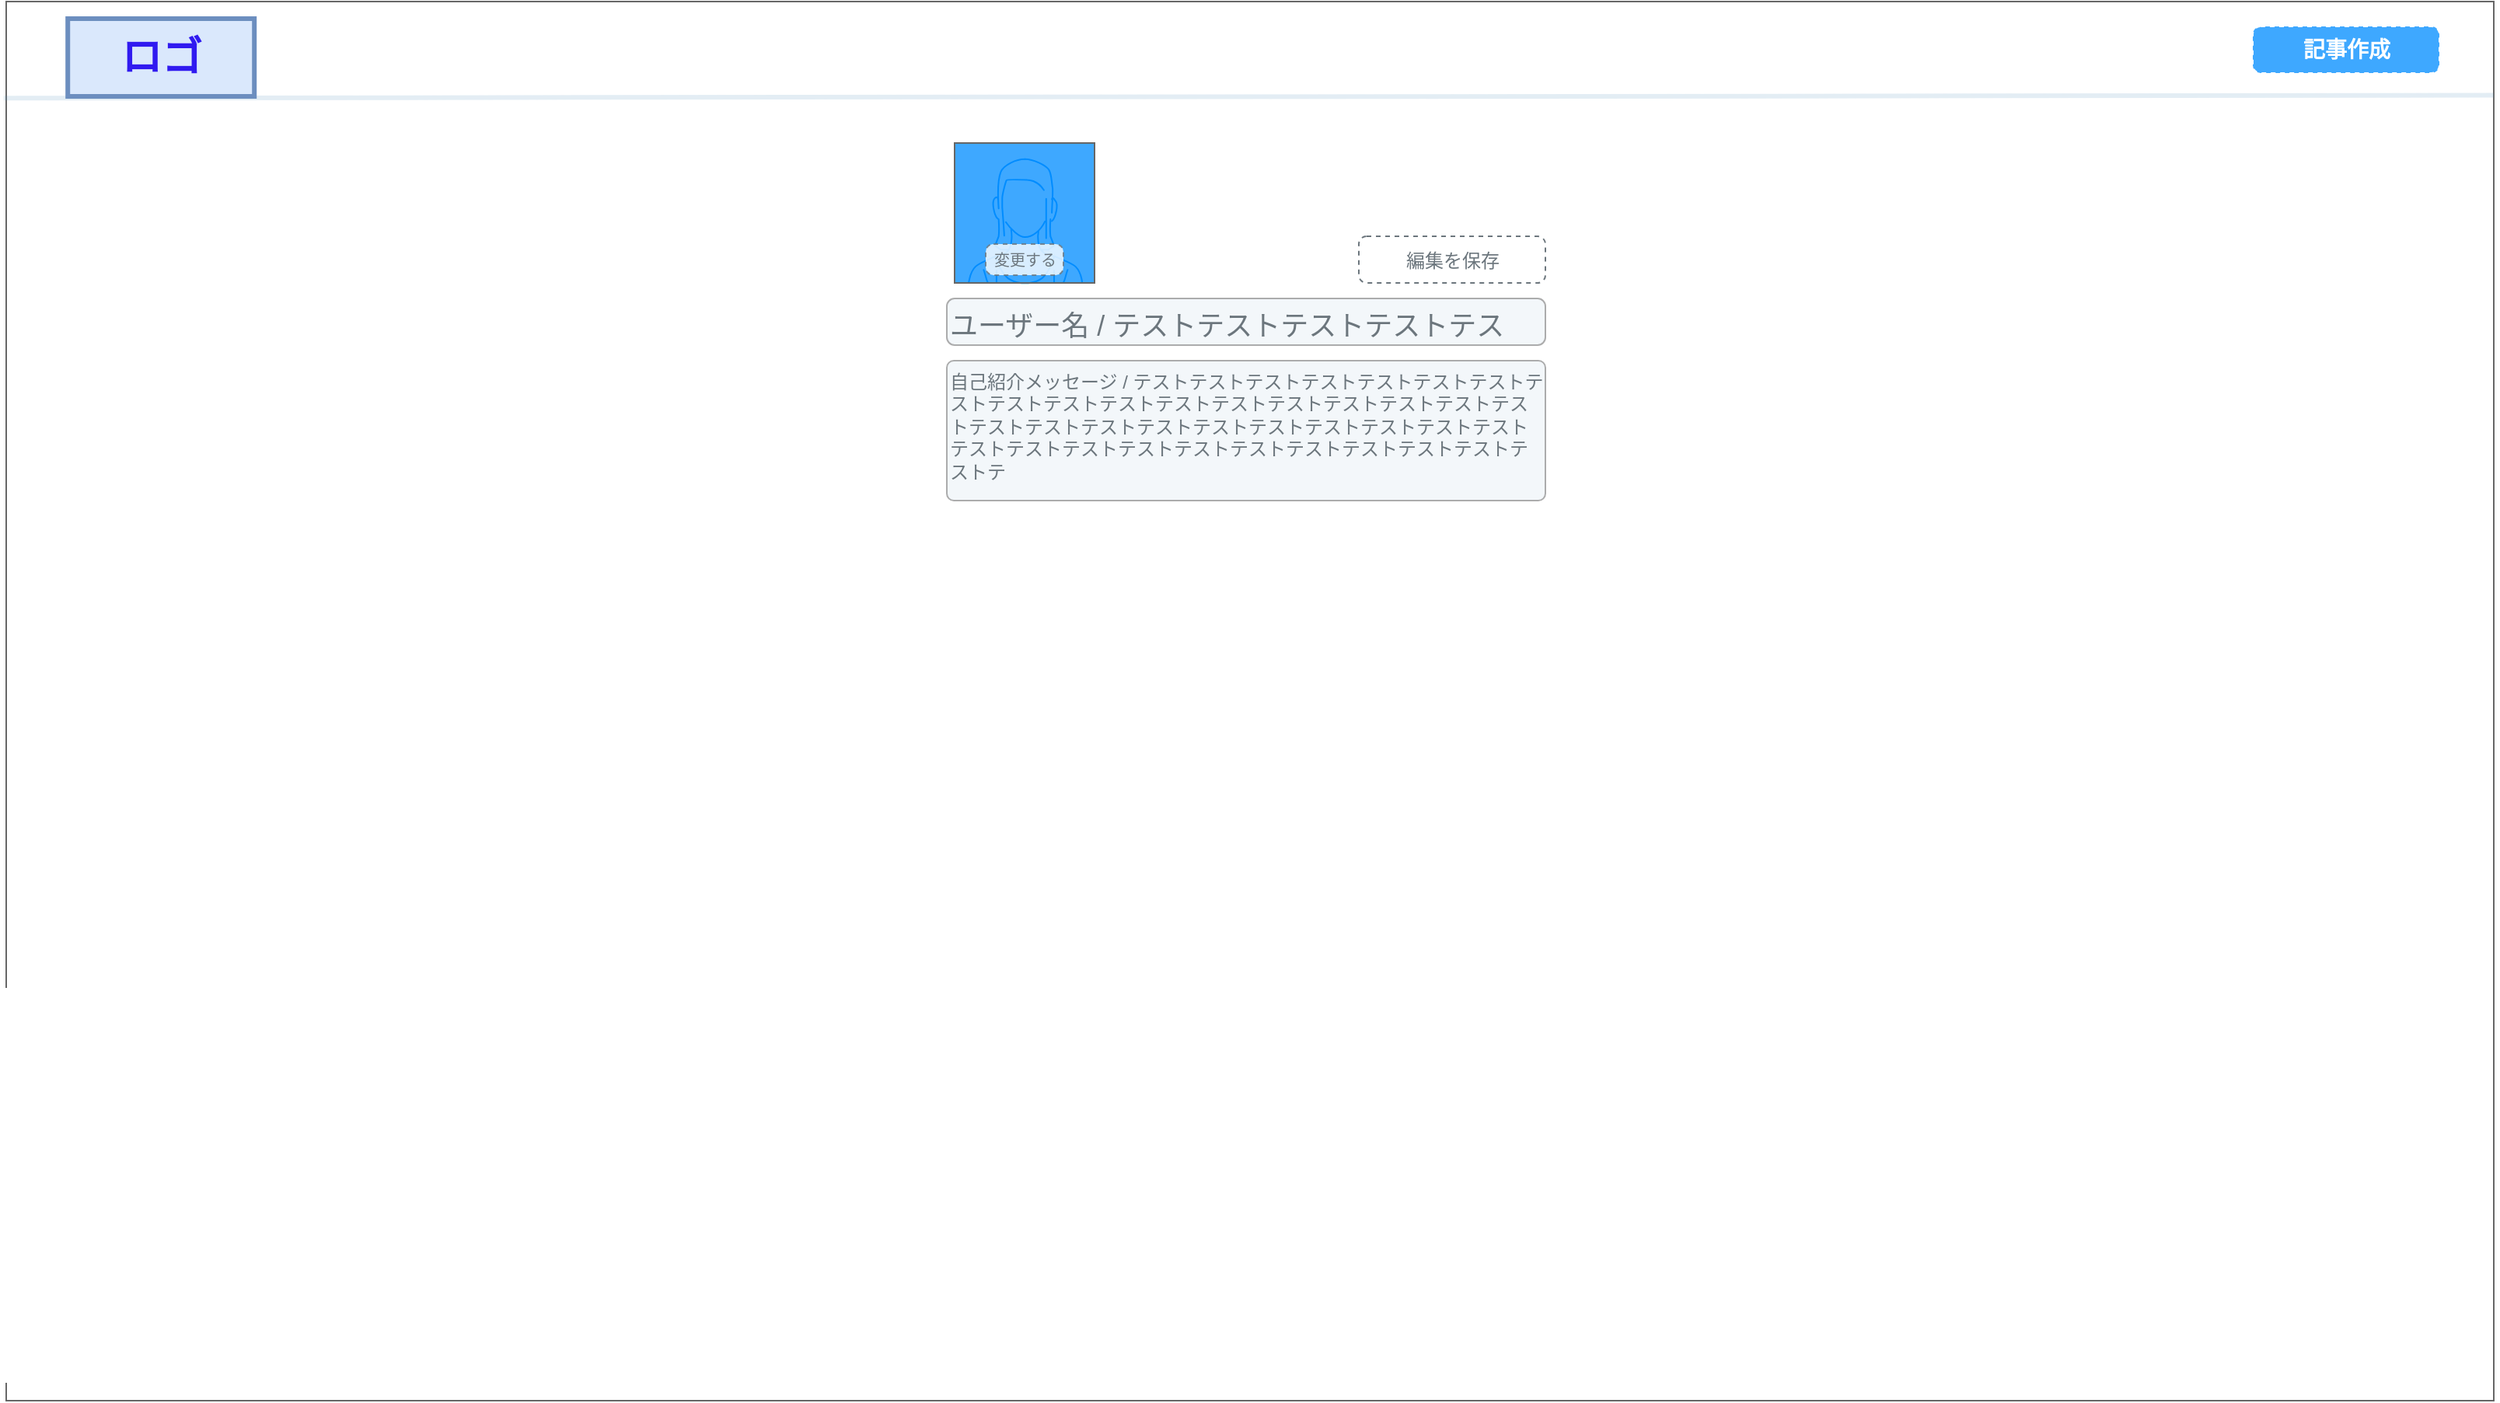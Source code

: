 <mxfile>
    <diagram id="WWbYQ2NUVVgn80VWuXI2" name="ページ1">
        <mxGraphModel dx="2729" dy="1345" grid="1" gridSize="10" guides="1" tooltips="1" connect="1" arrows="1" fold="1" page="1" pageScale="1" pageWidth="1600" pageHeight="900" math="0" shadow="0">
            <root>
                <mxCell id="0"/>
                <mxCell id="1" parent="0"/>
                <mxCell id="2" value="&lt;div class=&quot;sessionsLayoutHeader_title&quot; style=&quot;box-sizing: inherit ; margin: 30px 0px ; letter-spacing: 1px ; font-size: 36px ; font-weight: 400 ; color: rgb(74 , 74 , 74) ; font-style: normal ; text-indent: 0px ; text-transform: none ; word-spacing: 0px ; background-color: rgb(255 , 255 , 255)&quot;&gt;&lt;br&gt;&lt;/div&gt;" style="html=1;shadow=0;dashed=0;fontSize=16;align=left;spacing=15;container=0;fillColor=#fff;fontColor=#333333;strokeColor=#666666;" parent="1" vertex="1">
                    <mxGeometry y="-1" width="1600" height="900" as="geometry"/>
                </mxCell>
                <mxCell id="13" value="" style="endArrow=none;html=1;strokeColor=#5c93bb2b;strokeWidth=3;entryX=1;entryY=0.067;entryDx=0;entryDy=0;entryPerimeter=0;exitX=-0.001;exitY=0.069;exitDx=0;exitDy=0;exitPerimeter=0;" parent="1" source="2" target="2" edge="1">
                    <mxGeometry width="50" height="50" relative="1" as="geometry">
                        <mxPoint x="-0.4" y="70" as="sourcePoint"/>
                        <mxPoint x="1759.6" as="targetPoint"/>
                    </mxGeometry>
                </mxCell>
                <mxCell id="14" value="ロゴ" style="rounded=0;whiteSpace=wrap;html=1;strokeWidth=3;fillColor=#dae8fc;strokeColor=#6c8ebf;fontStyle=1;fontSize=26;labelBackgroundColor=none;fontColor=#301AF0;" parent="1" vertex="1">
                    <mxGeometry x="39.6" y="10" width="120" height="50" as="geometry"/>
                </mxCell>
                <mxCell id="20" value="&lt;font style=&quot;font-size: 12px&quot;&gt;編集を保存&lt;/font&gt;" style="html=1;shadow=0;dashed=1;shape=mxgraph.bootstrap.rrect;rSize=5;fillColor=#fff;strokeColor=#6c767d;align=center;spacing=15;fontSize=14;fontColor=#6c767d;" parent="1" vertex="1">
                    <mxGeometry x="870" y="150" width="120" height="30" as="geometry"/>
                </mxCell>
                <mxCell id="25" value="" style="verticalLabelPosition=bottom;shadow=0;dashed=0;align=center;html=1;verticalAlign=top;strokeWidth=1;shape=mxgraph.mockup.containers.userFemale;strokeColor=#666666;strokeColor2=#008cff;fontSize=12;fontColor=#FFFFFF;fillColor=#3EA8FF;" parent="1" vertex="1">
                    <mxGeometry x="610" y="90" width="90" height="90" as="geometry"/>
                </mxCell>
                <mxCell id="71" value="記事作成" style="html=1;shadow=0;dashed=1;shape=mxgraph.bootstrap.rrect;rSize=5;fillColor=#3EA8FF;strokeColor=#FFFFFF;align=center;spacing=15;fontSize=14;fontColor=#FFFFFF;fontStyle=1" parent="1" vertex="1">
                    <mxGeometry x="1445" y="15" width="120" height="30" as="geometry"/>
                </mxCell>
                <mxCell id="80" value="&lt;font style=&quot;font-size: 10px;&quot;&gt;変更する&lt;/font&gt;" style="html=1;shadow=0;dashed=1;shape=mxgraph.bootstrap.rrect;rSize=5;fillColor=#fff;strokeColor=#6c767d;align=center;spacing=15;fontSize=10;fontColor=#6c767d;gradientColor=none;opacity=80;" vertex="1" parent="1">
                    <mxGeometry x="630" y="155" width="50" height="20" as="geometry"/>
                </mxCell>
                <mxCell id="85" value="&lt;span style=&quot;font-size: 18px&quot;&gt;&lt;font&gt;ユーザー名 / テストテストテストテストテス&lt;/font&gt;&lt;/span&gt;" style="html=1;shadow=0;dashed=0;shape=mxgraph.bootstrap.rrect;rSize=5;fillColor=#f1f5f9;strokeColor=#999999;align=left;spacing=2;fontSize=14;fontColor=#6C767D;rounded=0;opacity=80;spacingTop=5;" vertex="1" parent="1">
                    <mxGeometry x="605" y="190" width="385" height="30" as="geometry"/>
                </mxCell>
                <mxCell id="87" value="自己紹介メッセージ / テストテストテストテストテストテストテストテストテストテストテストテストテストテストテストテストテストテストテストテストテストテストテストテストテストテストテストテストテストテストテストテストテストテストテストテストテストテストテストテ" style="text;strokeColor=#999999;fillColor=#F1F5F9;align=left;verticalAlign=top;rounded=1;labelBackgroundColor=none;fontSize=12;fontColor=#6C767D;horizontal=1;whiteSpace=wrap;html=1;arcSize=5;opacity=80;" vertex="1" parent="1">
                    <mxGeometry x="605" y="230" width="385" height="90" as="geometry"/>
                </mxCell>
            </root>
        </mxGraphModel>
    </diagram>
</mxfile>